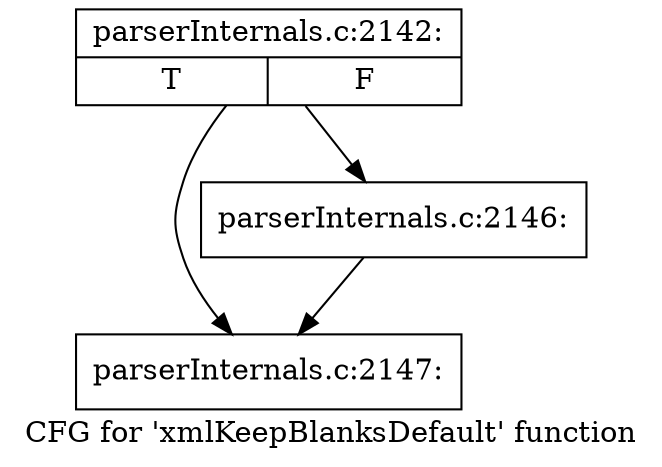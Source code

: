digraph "CFG for 'xmlKeepBlanksDefault' function" {
	label="CFG for 'xmlKeepBlanksDefault' function";

	Node0x4fbcbb0 [shape=record,label="{parserInternals.c:2142:|{<s0>T|<s1>F}}"];
	Node0x4fbcbb0 -> Node0x4fbdd60;
	Node0x4fbcbb0 -> Node0x4fbdd10;
	Node0x4fbdd10 [shape=record,label="{parserInternals.c:2146:}"];
	Node0x4fbdd10 -> Node0x4fbdd60;
	Node0x4fbdd60 [shape=record,label="{parserInternals.c:2147:}"];
}

